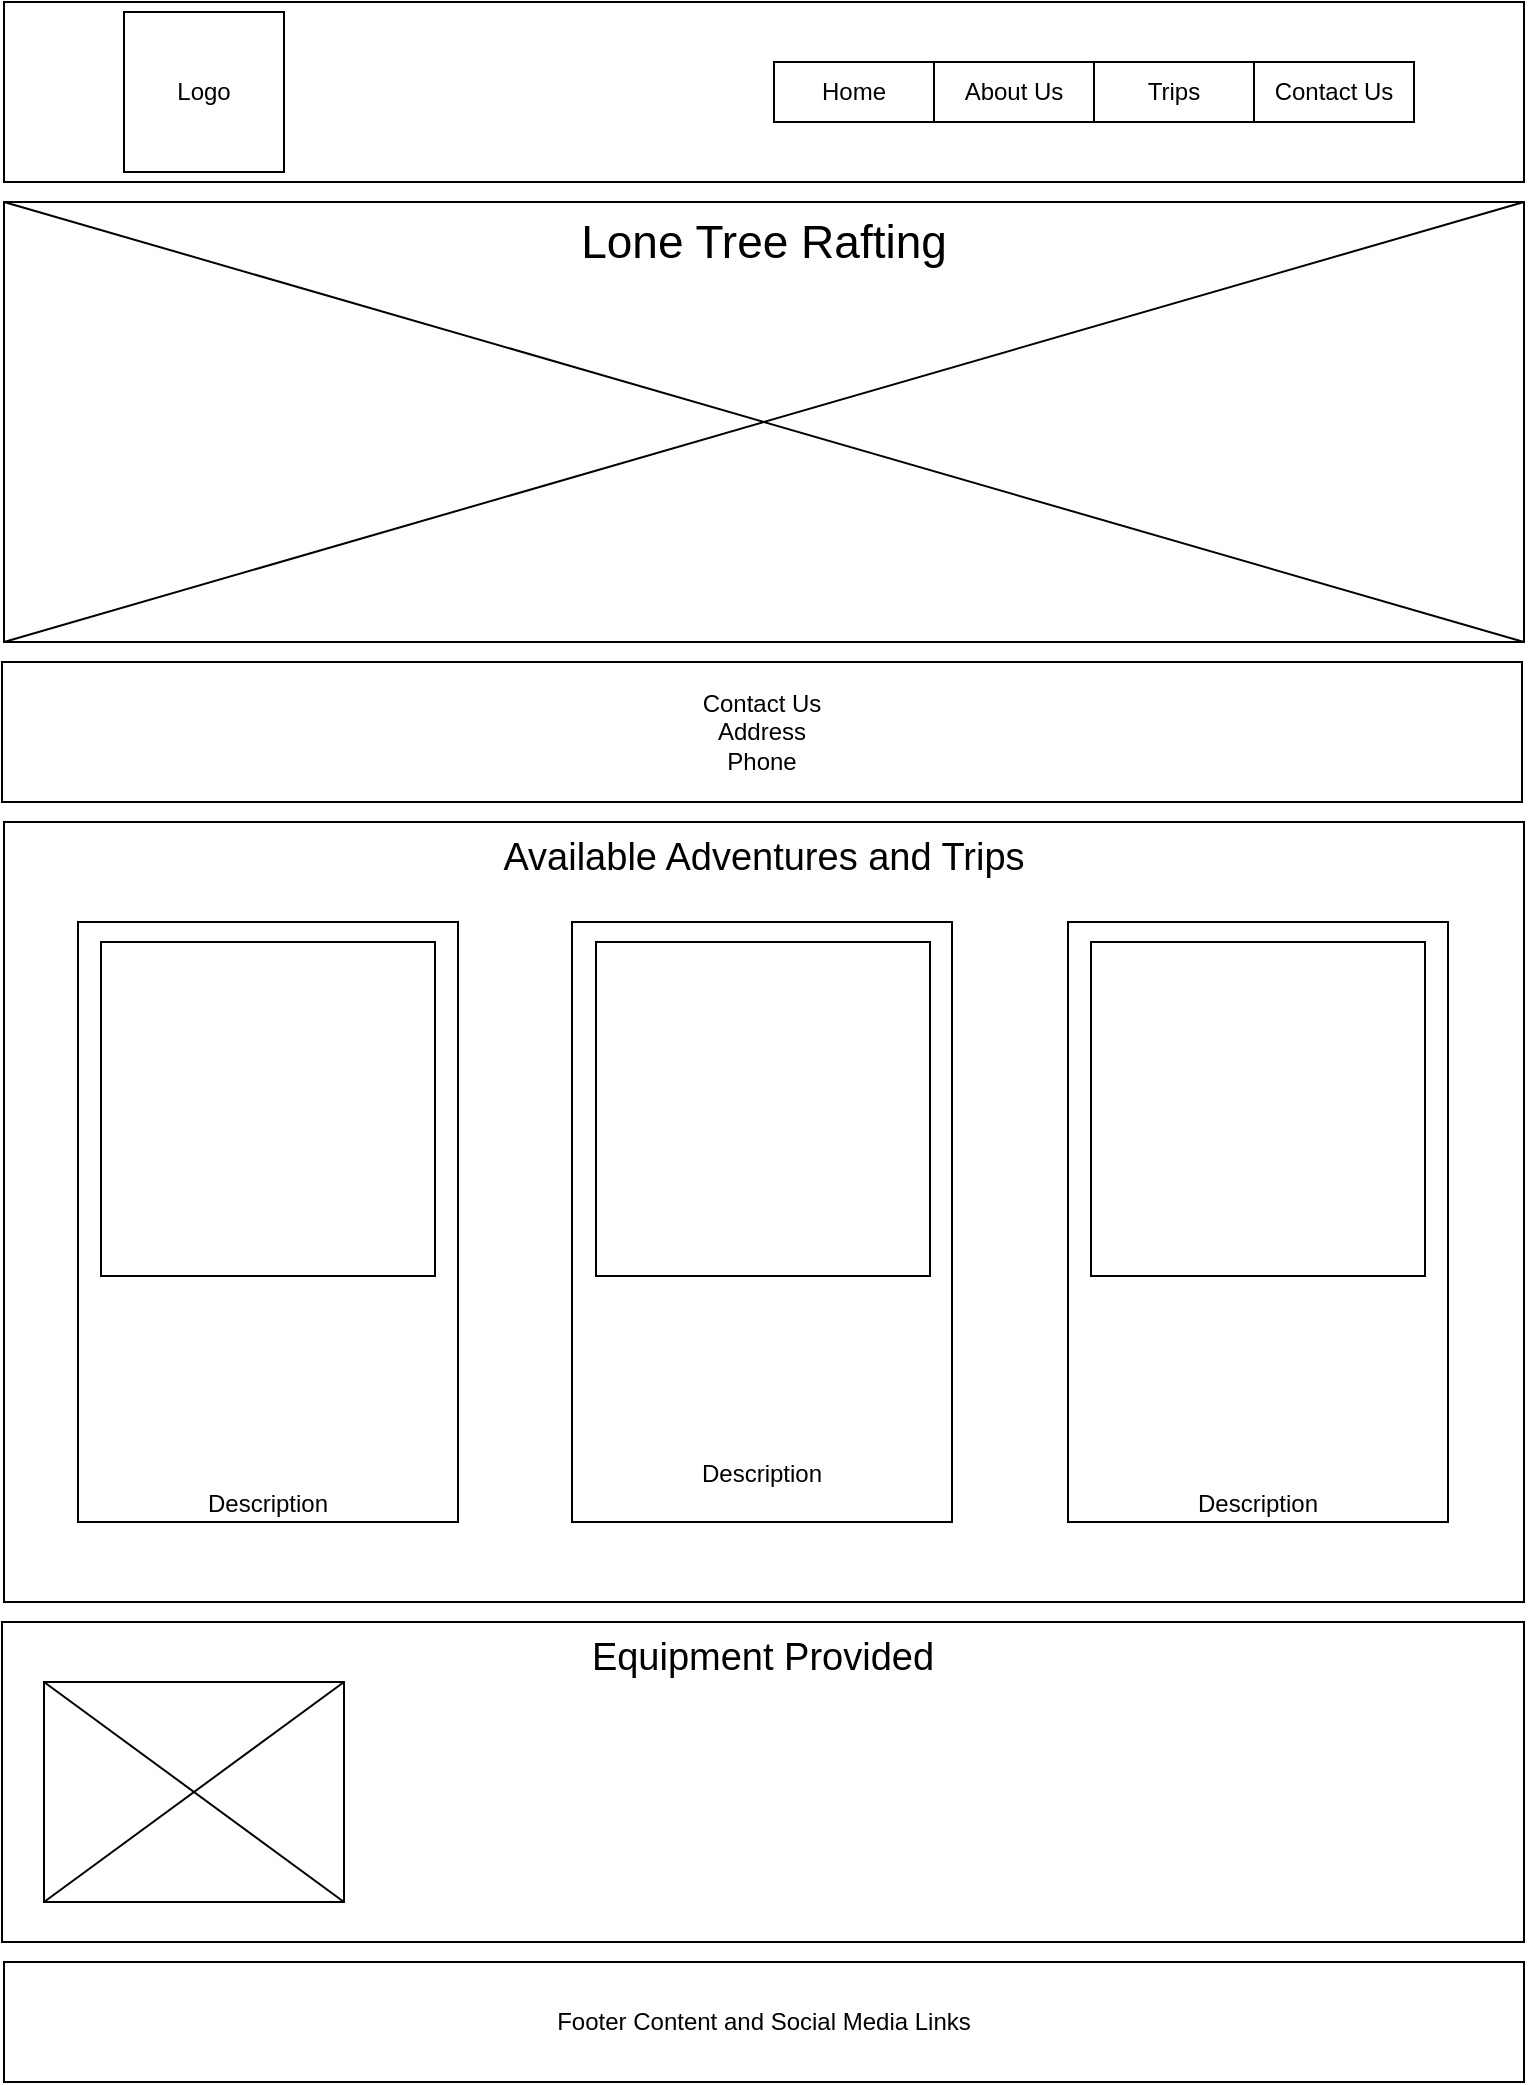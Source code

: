 <mxfile version="26.2.9">
  <diagram name="Page-1" id="QH8K8ghoKw8ID8OzT609">
    <mxGraphModel dx="1209" dy="728" grid="1" gridSize="10" guides="1" tooltips="1" connect="1" arrows="1" fold="1" page="1" pageScale="1" pageWidth="850" pageHeight="1100" math="0" shadow="0">
      <root>
        <mxCell id="0" />
        <mxCell id="1" parent="0" />
        <mxCell id="R-tR150lUjor8DAGONKd-1" value="" style="rounded=0;whiteSpace=wrap;html=1;" parent="1" vertex="1">
          <mxGeometry x="40" y="40" width="760" height="90" as="geometry" />
        </mxCell>
        <mxCell id="R-tR150lUjor8DAGONKd-2" value="Lone Tree Rafting" style="rounded=0;whiteSpace=wrap;html=1;verticalAlign=top;fontSize=23;" parent="1" vertex="1">
          <mxGeometry x="40" y="140" width="760" height="220" as="geometry" />
        </mxCell>
        <mxCell id="R-tR150lUjor8DAGONKd-3" value="Available Adventures and Trips" style="rounded=0;whiteSpace=wrap;html=1;fontSize=19;verticalAlign=top;" parent="1" vertex="1">
          <mxGeometry x="40" y="450" width="760" height="390" as="geometry" />
        </mxCell>
        <mxCell id="R-tR150lUjor8DAGONKd-6" value="Footer Content and Social Media Links" style="rounded=0;whiteSpace=wrap;html=1;" parent="1" vertex="1">
          <mxGeometry x="40" y="1020" width="760" height="60" as="geometry" />
        </mxCell>
        <mxCell id="R-tR150lUjor8DAGONKd-7" value="Contact Us&lt;div&gt;Address&lt;/div&gt;&lt;div&gt;Phone&lt;/div&gt;" style="rounded=0;whiteSpace=wrap;html=1;" parent="1" vertex="1">
          <mxGeometry x="39" y="370" width="760" height="70" as="geometry" />
        </mxCell>
        <mxCell id="R-tR150lUjor8DAGONKd-8" value="Logo" style="whiteSpace=wrap;html=1;aspect=fixed;" parent="1" vertex="1">
          <mxGeometry x="100" y="45" width="80" height="80" as="geometry" />
        </mxCell>
        <mxCell id="R-tR150lUjor8DAGONKd-9" value="Home" style="rounded=0;whiteSpace=wrap;html=1;" parent="1" vertex="1">
          <mxGeometry x="425" y="70" width="80" height="30" as="geometry" />
        </mxCell>
        <mxCell id="R-tR150lUjor8DAGONKd-10" value="About Us" style="rounded=0;whiteSpace=wrap;html=1;" parent="1" vertex="1">
          <mxGeometry x="505" y="70" width="80" height="30" as="geometry" />
        </mxCell>
        <mxCell id="R-tR150lUjor8DAGONKd-11" value="Trips" style="rounded=0;whiteSpace=wrap;html=1;" parent="1" vertex="1">
          <mxGeometry x="585" y="70" width="80" height="30" as="geometry" />
        </mxCell>
        <mxCell id="R-tR150lUjor8DAGONKd-12" value="Contact Us" style="rounded=0;whiteSpace=wrap;html=1;" parent="1" vertex="1">
          <mxGeometry x="665" y="70" width="80" height="30" as="geometry" />
        </mxCell>
        <mxCell id="R-tR150lUjor8DAGONKd-16" value="" style="endArrow=none;html=1;rounded=0;entryX=0;entryY=0;entryDx=0;entryDy=0;exitX=1;exitY=1;exitDx=0;exitDy=0;" parent="1" source="R-tR150lUjor8DAGONKd-2" target="R-tR150lUjor8DAGONKd-2" edge="1">
          <mxGeometry width="50" height="50" relative="1" as="geometry">
            <mxPoint x="390" y="320" as="sourcePoint" />
            <mxPoint x="440" y="270" as="targetPoint" />
            <Array as="points">
              <mxPoint x="800" y="360" />
            </Array>
          </mxGeometry>
        </mxCell>
        <mxCell id="R-tR150lUjor8DAGONKd-17" value="" style="endArrow=none;html=1;rounded=0;exitX=0;exitY=1;exitDx=0;exitDy=0;entryX=1;entryY=0;entryDx=0;entryDy=0;" parent="1" source="R-tR150lUjor8DAGONKd-2" target="R-tR150lUjor8DAGONKd-2" edge="1">
          <mxGeometry width="50" height="50" relative="1" as="geometry">
            <mxPoint x="390" y="320" as="sourcePoint" />
            <mxPoint x="440" y="270" as="targetPoint" />
          </mxGeometry>
        </mxCell>
        <mxCell id="aNS3ct2G4DG4hx_VwMgV-6" value="Equipment Provided" style="rounded=0;whiteSpace=wrap;html=1;fontSize=19;verticalAlign=top;" vertex="1" parent="1">
          <mxGeometry x="39" y="850" width="761" height="160" as="geometry" />
        </mxCell>
        <mxCell id="R-tR150lUjor8DAGONKd-18" value="Description" style="rounded=0;whiteSpace=wrap;html=1;verticalAlign=bottom;" parent="1" vertex="1">
          <mxGeometry x="572" y="500" width="190" height="300" as="geometry" />
        </mxCell>
        <mxCell id="aNS3ct2G4DG4hx_VwMgV-2" value="Description&lt;div&gt;&lt;br&gt;&lt;/div&gt;" style="rounded=0;whiteSpace=wrap;html=1;verticalAlign=bottom;" vertex="1" parent="1">
          <mxGeometry x="324" y="500" width="190" height="300" as="geometry" />
        </mxCell>
        <mxCell id="aNS3ct2G4DG4hx_VwMgV-3" value="&lt;div&gt;Description&lt;div&gt;&lt;/div&gt;&lt;/div&gt;" style="rounded=0;whiteSpace=wrap;html=1;verticalAlign=bottom;" vertex="1" parent="1">
          <mxGeometry x="77" y="500" width="190" height="300" as="geometry" />
        </mxCell>
        <mxCell id="aNS3ct2G4DG4hx_VwMgV-8" value="" style="whiteSpace=wrap;html=1;aspect=fixed;verticalAlign=bottom;" vertex="1" parent="1">
          <mxGeometry x="88.5" y="510" width="167" height="167" as="geometry" />
        </mxCell>
        <mxCell id="aNS3ct2G4DG4hx_VwMgV-10" value="" style="whiteSpace=wrap;html=1;aspect=fixed;" vertex="1" parent="1">
          <mxGeometry x="336" y="510" width="167" height="167" as="geometry" />
        </mxCell>
        <mxCell id="aNS3ct2G4DG4hx_VwMgV-9" value="" style="whiteSpace=wrap;html=1;aspect=fixed;" vertex="1" parent="1">
          <mxGeometry x="583.5" y="510" width="167" height="167" as="geometry" />
        </mxCell>
        <mxCell id="aNS3ct2G4DG4hx_VwMgV-11" value="" style="rounded=0;whiteSpace=wrap;html=1;" vertex="1" parent="1">
          <mxGeometry x="60" y="880" width="150" height="110" as="geometry" />
        </mxCell>
        <mxCell id="aNS3ct2G4DG4hx_VwMgV-14" value="" style="endArrow=none;html=1;rounded=0;entryX=0;entryY=1;entryDx=0;entryDy=0;exitX=1;exitY=0;exitDx=0;exitDy=0;" edge="1" parent="1" source="aNS3ct2G4DG4hx_VwMgV-11" target="aNS3ct2G4DG4hx_VwMgV-11">
          <mxGeometry width="50" height="50" relative="1" as="geometry">
            <mxPoint x="360" y="1170" as="sourcePoint" />
            <mxPoint x="410" y="1120" as="targetPoint" />
          </mxGeometry>
        </mxCell>
        <mxCell id="aNS3ct2G4DG4hx_VwMgV-15" value="" style="endArrow=none;html=1;rounded=0;exitX=0;exitY=0;exitDx=0;exitDy=0;entryX=1;entryY=1;entryDx=0;entryDy=0;" edge="1" parent="1" source="aNS3ct2G4DG4hx_VwMgV-11" target="aNS3ct2G4DG4hx_VwMgV-11">
          <mxGeometry width="50" height="50" relative="1" as="geometry">
            <mxPoint x="360" y="1170" as="sourcePoint" />
            <mxPoint x="410" y="1120" as="targetPoint" />
          </mxGeometry>
        </mxCell>
      </root>
    </mxGraphModel>
  </diagram>
</mxfile>
